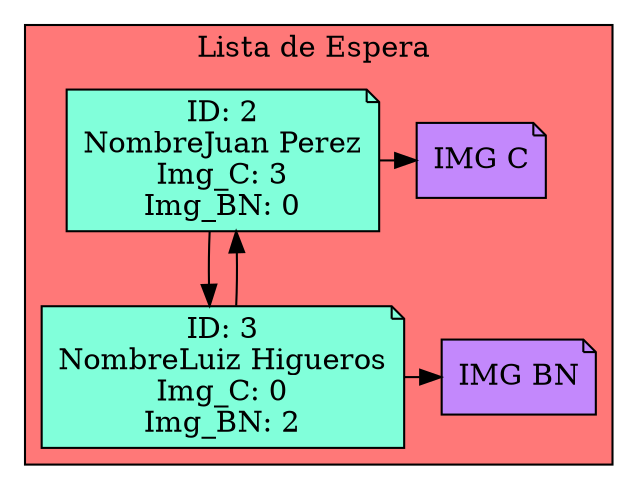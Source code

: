 digraph L {
node[shape=note fillcolor="#A181FF" style =filled]
subgraph cluster_p{
    label= "Lista de Espera "
    bgcolor = "#FF7878"
Nodo568221876[label="ID: 2
NombreJuan Perez
Img_C: 3
Img_BN: 0",fillcolor="#81FFDA"]
Nodo1585635178[label="ID: 3
NombreLuiz Higueros
Img_C: 0
Img_BN: 2",fillcolor="#81FFDA"]

Nodo568221876 -> Nodo1585635178
Nodo568221876->Nodo56822187611111
Nodo56822187611111[label="IMG C",fillcolor="#C388FC"]
{rank=same;Nodo568221876,Nodo56822187611111}
Nodo1585635178 -> Nodo568221876
Nodo1585635178->Nodo158563517800001
Nodo158563517800001[label="IMG BN",fillcolor="#C388FC"]
{rank=same;Nodo1585635178,Nodo158563517800001}}}